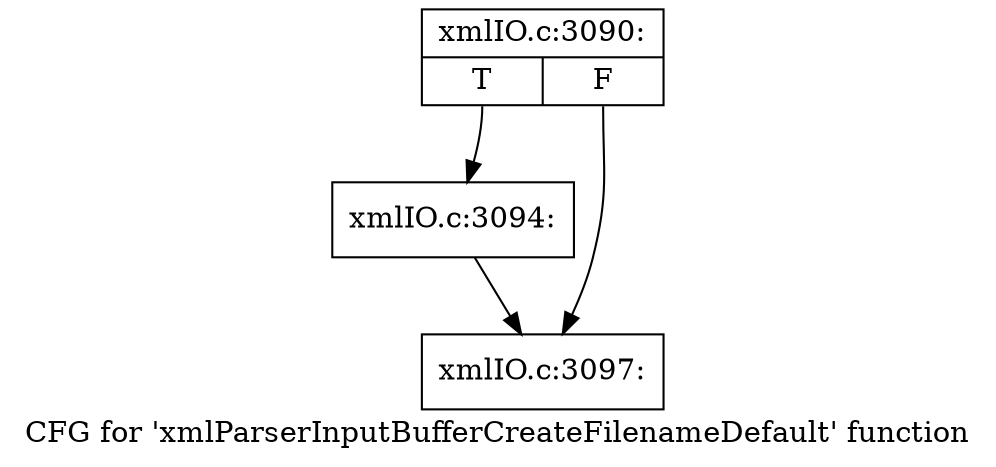 digraph "CFG for 'xmlParserInputBufferCreateFilenameDefault' function" {
	label="CFG for 'xmlParserInputBufferCreateFilenameDefault' function";

	Node0x55ed347b1a10 [shape=record,label="{xmlIO.c:3090:|{<s0>T|<s1>F}}"];
	Node0x55ed347b1a10:s0 -> Node0x55ed34741450;
	Node0x55ed347b1a10:s1 -> Node0x55ed347414a0;
	Node0x55ed34741450 [shape=record,label="{xmlIO.c:3094:}"];
	Node0x55ed34741450 -> Node0x55ed347414a0;
	Node0x55ed347414a0 [shape=record,label="{xmlIO.c:3097:}"];
}
